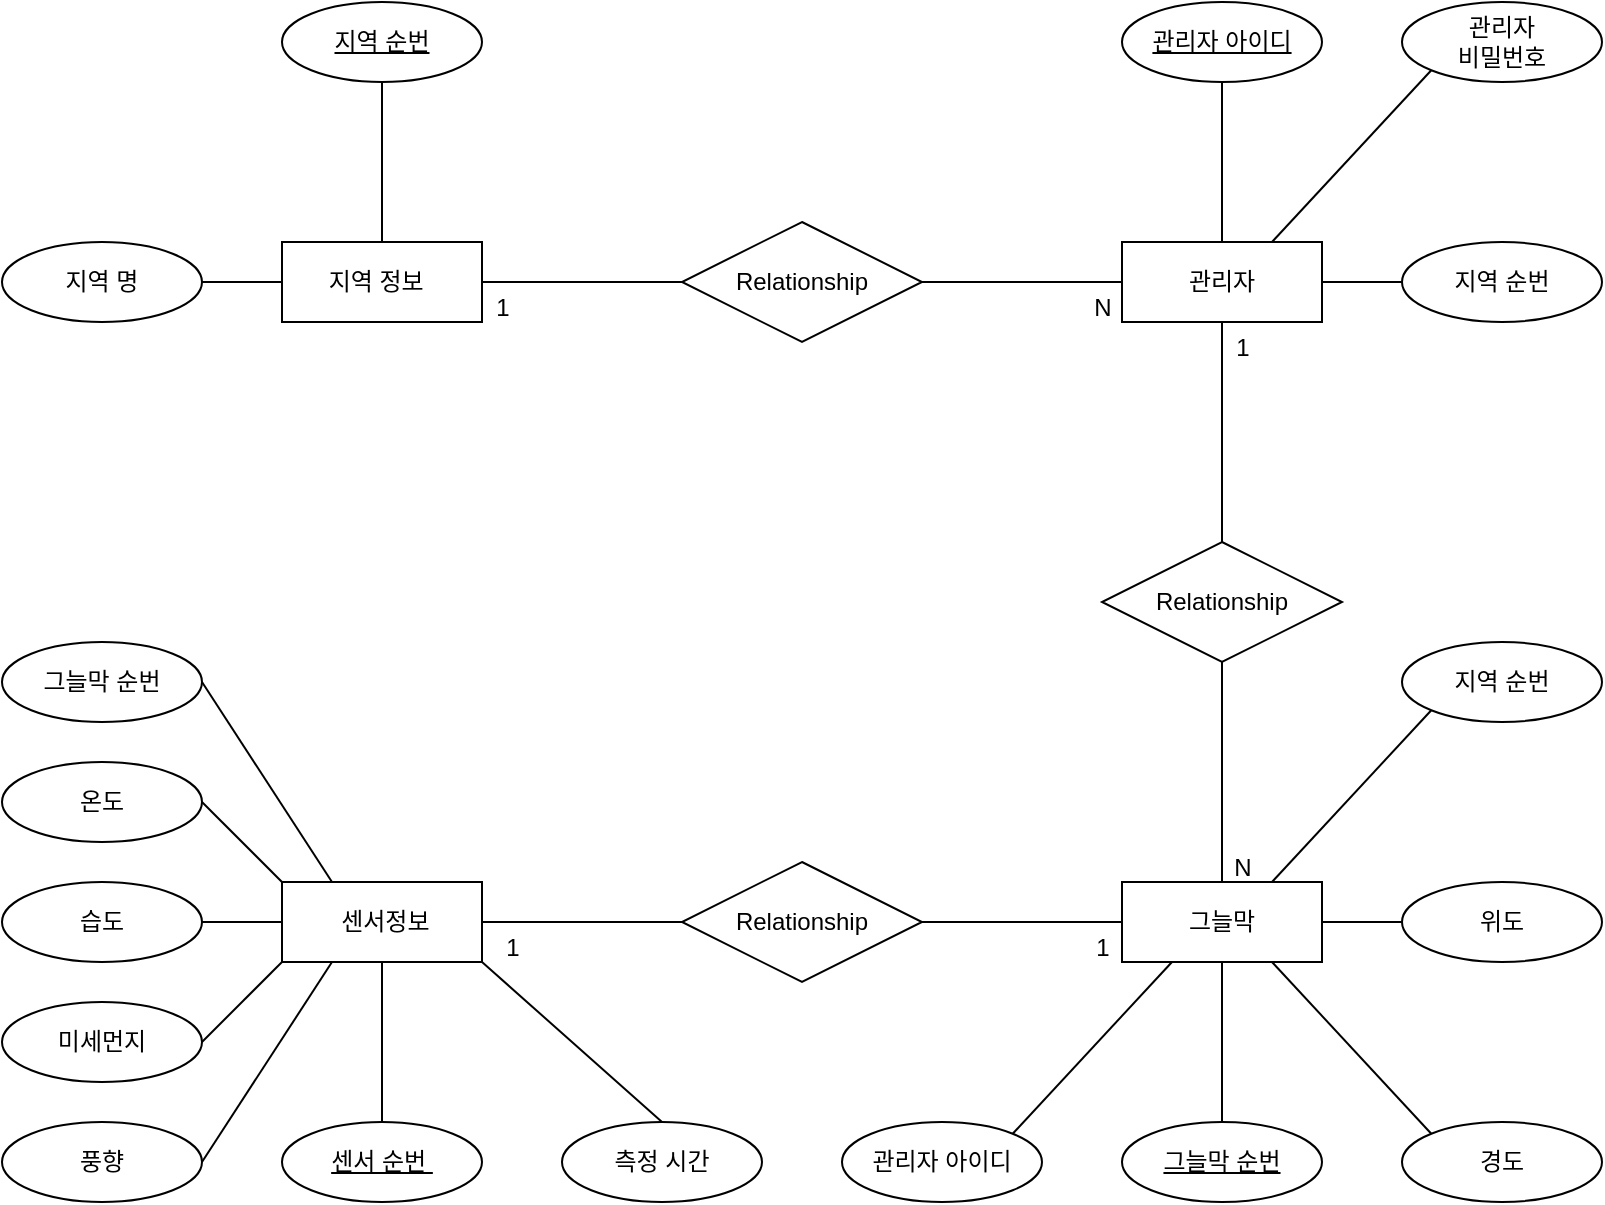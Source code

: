 <mxfile version="21.6.6" type="github">
  <diagram name="페이지-1" id="0g1ZxSX55JubUc17nmXU">
    <mxGraphModel dx="1762" dy="823" grid="1" gridSize="10" guides="1" tooltips="1" connect="1" arrows="1" fold="1" page="1" pageScale="1" pageWidth="827" pageHeight="1169" math="0" shadow="0">
      <root>
        <mxCell id="0" />
        <mxCell id="1" parent="0" />
        <mxCell id="2d1PnMcXQQenUMfI_m0J-1" value="그늘막" style="whiteSpace=wrap;html=1;align=center;" vertex="1" parent="1">
          <mxGeometry x="620" y="560" width="100" height="40" as="geometry" />
        </mxCell>
        <mxCell id="2d1PnMcXQQenUMfI_m0J-2" value="&amp;nbsp;센서정보" style="whiteSpace=wrap;html=1;align=center;" vertex="1" parent="1">
          <mxGeometry x="200" y="560" width="100" height="40" as="geometry" />
        </mxCell>
        <mxCell id="2d1PnMcXQQenUMfI_m0J-3" value="관리자" style="whiteSpace=wrap;html=1;align=center;" vertex="1" parent="1">
          <mxGeometry x="620" y="240" width="100" height="40" as="geometry" />
        </mxCell>
        <mxCell id="2d1PnMcXQQenUMfI_m0J-4" value="지역 정보&lt;span style=&quot;white-space: pre;&quot;&gt;&#x9;&lt;/span&gt;" style="whiteSpace=wrap;html=1;align=center;" vertex="1" parent="1">
          <mxGeometry x="200" y="240" width="100" height="40" as="geometry" />
        </mxCell>
        <mxCell id="2d1PnMcXQQenUMfI_m0J-5" value="센서 순번&amp;nbsp;" style="ellipse;whiteSpace=wrap;html=1;align=center;fontStyle=4;" vertex="1" parent="1">
          <mxGeometry x="200" y="680" width="100" height="40" as="geometry" />
        </mxCell>
        <mxCell id="2d1PnMcXQQenUMfI_m0J-6" value="지역 순번" style="ellipse;whiteSpace=wrap;html=1;align=center;fontStyle=4;" vertex="1" parent="1">
          <mxGeometry x="200" y="120" width="100" height="40" as="geometry" />
        </mxCell>
        <mxCell id="2d1PnMcXQQenUMfI_m0J-7" value="그늘막 순번" style="ellipse;whiteSpace=wrap;html=1;align=center;fontStyle=4;" vertex="1" parent="1">
          <mxGeometry x="620" y="680" width="100" height="40" as="geometry" />
        </mxCell>
        <mxCell id="2d1PnMcXQQenUMfI_m0J-8" value="관리자 아이디" style="ellipse;whiteSpace=wrap;html=1;align=center;fontStyle=4;" vertex="1" parent="1">
          <mxGeometry x="620" y="120" width="100" height="40" as="geometry" />
        </mxCell>
        <mxCell id="2d1PnMcXQQenUMfI_m0J-9" value="지역 명" style="ellipse;whiteSpace=wrap;html=1;align=center;" vertex="1" parent="1">
          <mxGeometry x="60" y="240" width="100" height="40" as="geometry" />
        </mxCell>
        <mxCell id="2d1PnMcXQQenUMfI_m0J-14" value="" style="endArrow=none;html=1;rounded=0;exitX=0.5;exitY=1;exitDx=0;exitDy=0;entryX=0.5;entryY=0;entryDx=0;entryDy=0;" edge="1" parent="1" source="2d1PnMcXQQenUMfI_m0J-6" target="2d1PnMcXQQenUMfI_m0J-4">
          <mxGeometry relative="1" as="geometry">
            <mxPoint x="330" y="200" as="sourcePoint" />
            <mxPoint x="490" y="200" as="targetPoint" />
          </mxGeometry>
        </mxCell>
        <mxCell id="2d1PnMcXQQenUMfI_m0J-15" value="" style="endArrow=none;html=1;rounded=0;exitX=1;exitY=0.5;exitDx=0;exitDy=0;entryX=0;entryY=0.5;entryDx=0;entryDy=0;" edge="1" parent="1" source="2d1PnMcXQQenUMfI_m0J-9" target="2d1PnMcXQQenUMfI_m0J-4">
          <mxGeometry relative="1" as="geometry">
            <mxPoint x="380" y="230" as="sourcePoint" />
            <mxPoint x="470" y="240" as="targetPoint" />
          </mxGeometry>
        </mxCell>
        <mxCell id="2d1PnMcXQQenUMfI_m0J-16" value="관리자 &lt;br&gt;비밀번호" style="ellipse;whiteSpace=wrap;html=1;align=center;" vertex="1" parent="1">
          <mxGeometry x="760" y="120" width="100" height="40" as="geometry" />
        </mxCell>
        <mxCell id="2d1PnMcXQQenUMfI_m0J-17" value="지역 순번" style="ellipse;whiteSpace=wrap;html=1;align=center;" vertex="1" parent="1">
          <mxGeometry x="760" y="240" width="100" height="40" as="geometry" />
        </mxCell>
        <mxCell id="2d1PnMcXQQenUMfI_m0J-18" value="" style="endArrow=none;html=1;rounded=0;entryX=0.5;entryY=1;entryDx=0;entryDy=0;exitX=0.5;exitY=0;exitDx=0;exitDy=0;" edge="1" parent="1" source="2d1PnMcXQQenUMfI_m0J-3" target="2d1PnMcXQQenUMfI_m0J-8">
          <mxGeometry relative="1" as="geometry">
            <mxPoint x="440" y="270" as="sourcePoint" />
            <mxPoint x="600" y="270" as="targetPoint" />
          </mxGeometry>
        </mxCell>
        <mxCell id="2d1PnMcXQQenUMfI_m0J-19" value="" style="endArrow=none;html=1;rounded=0;exitX=0.75;exitY=0;exitDx=0;exitDy=0;entryX=0;entryY=1;entryDx=0;entryDy=0;" edge="1" parent="1" source="2d1PnMcXQQenUMfI_m0J-3" target="2d1PnMcXQQenUMfI_m0J-16">
          <mxGeometry relative="1" as="geometry">
            <mxPoint x="440" y="270" as="sourcePoint" />
            <mxPoint x="790" y="170" as="targetPoint" />
          </mxGeometry>
        </mxCell>
        <mxCell id="2d1PnMcXQQenUMfI_m0J-20" value="" style="endArrow=none;html=1;rounded=0;exitX=1;exitY=0.5;exitDx=0;exitDy=0;entryX=0;entryY=0.5;entryDx=0;entryDy=0;" edge="1" parent="1" source="2d1PnMcXQQenUMfI_m0J-3" target="2d1PnMcXQQenUMfI_m0J-17">
          <mxGeometry relative="1" as="geometry">
            <mxPoint x="730" y="300" as="sourcePoint" />
            <mxPoint x="830" y="410" as="targetPoint" />
          </mxGeometry>
        </mxCell>
        <mxCell id="2d1PnMcXQQenUMfI_m0J-28" value="지역 순번" style="ellipse;whiteSpace=wrap;html=1;align=center;" vertex="1" parent="1">
          <mxGeometry x="760" y="440" width="100" height="40" as="geometry" />
        </mxCell>
        <mxCell id="2d1PnMcXQQenUMfI_m0J-29" value="관리자 아이디" style="ellipse;whiteSpace=wrap;html=1;align=center;" vertex="1" parent="1">
          <mxGeometry x="480" y="680" width="100" height="40" as="geometry" />
        </mxCell>
        <mxCell id="2d1PnMcXQQenUMfI_m0J-30" value="경도" style="ellipse;whiteSpace=wrap;html=1;align=center;" vertex="1" parent="1">
          <mxGeometry x="760" y="680" width="100" height="40" as="geometry" />
        </mxCell>
        <mxCell id="2d1PnMcXQQenUMfI_m0J-31" value="위도" style="ellipse;whiteSpace=wrap;html=1;align=center;" vertex="1" parent="1">
          <mxGeometry x="760" y="560" width="100" height="40" as="geometry" />
        </mxCell>
        <mxCell id="2d1PnMcXQQenUMfI_m0J-33" value="" style="endArrow=none;html=1;rounded=0;exitX=1;exitY=0;exitDx=0;exitDy=0;entryX=0.25;entryY=1;entryDx=0;entryDy=0;" edge="1" parent="1" source="2d1PnMcXQQenUMfI_m0J-29" target="2d1PnMcXQQenUMfI_m0J-1">
          <mxGeometry relative="1" as="geometry">
            <mxPoint x="830" y="510" as="sourcePoint" />
            <mxPoint x="990" y="510" as="targetPoint" />
          </mxGeometry>
        </mxCell>
        <mxCell id="2d1PnMcXQQenUMfI_m0J-34" value="" style="endArrow=none;html=1;rounded=0;exitX=0.5;exitY=0;exitDx=0;exitDy=0;entryX=0.5;entryY=1;entryDx=0;entryDy=0;" edge="1" parent="1" source="2d1PnMcXQQenUMfI_m0J-7" target="2d1PnMcXQQenUMfI_m0J-1">
          <mxGeometry relative="1" as="geometry">
            <mxPoint x="830" y="510" as="sourcePoint" />
            <mxPoint x="990" y="510" as="targetPoint" />
          </mxGeometry>
        </mxCell>
        <mxCell id="2d1PnMcXQQenUMfI_m0J-35" value="" style="endArrow=none;html=1;rounded=0;exitX=0.75;exitY=1;exitDx=0;exitDy=0;entryX=0;entryY=0;entryDx=0;entryDy=0;" edge="1" parent="1" source="2d1PnMcXQQenUMfI_m0J-1" target="2d1PnMcXQQenUMfI_m0J-30">
          <mxGeometry relative="1" as="geometry">
            <mxPoint x="830" y="510" as="sourcePoint" />
            <mxPoint x="990" y="510" as="targetPoint" />
          </mxGeometry>
        </mxCell>
        <mxCell id="2d1PnMcXQQenUMfI_m0J-36" value="" style="endArrow=none;html=1;rounded=0;exitX=1;exitY=0.5;exitDx=0;exitDy=0;entryX=0;entryY=0.5;entryDx=0;entryDy=0;" edge="1" parent="1" source="2d1PnMcXQQenUMfI_m0J-1" target="2d1PnMcXQQenUMfI_m0J-31">
          <mxGeometry relative="1" as="geometry">
            <mxPoint x="830" y="510" as="sourcePoint" />
            <mxPoint x="990" y="510" as="targetPoint" />
          </mxGeometry>
        </mxCell>
        <mxCell id="2d1PnMcXQQenUMfI_m0J-37" value="" style="endArrow=none;html=1;rounded=0;exitX=0.75;exitY=0;exitDx=0;exitDy=0;entryX=0;entryY=1;entryDx=0;entryDy=0;" edge="1" parent="1" source="2d1PnMcXQQenUMfI_m0J-1" target="2d1PnMcXQQenUMfI_m0J-28">
          <mxGeometry relative="1" as="geometry">
            <mxPoint x="830" y="510" as="sourcePoint" />
            <mxPoint x="990" y="510" as="targetPoint" />
          </mxGeometry>
        </mxCell>
        <mxCell id="2d1PnMcXQQenUMfI_m0J-39" value="온도" style="ellipse;whiteSpace=wrap;html=1;align=center;" vertex="1" parent="1">
          <mxGeometry x="60" y="500" width="100" height="40" as="geometry" />
        </mxCell>
        <mxCell id="2d1PnMcXQQenUMfI_m0J-40" value="미세먼지" style="ellipse;whiteSpace=wrap;html=1;align=center;" vertex="1" parent="1">
          <mxGeometry x="60" y="620" width="100" height="40" as="geometry" />
        </mxCell>
        <mxCell id="2d1PnMcXQQenUMfI_m0J-41" value="그늘막 순번" style="ellipse;whiteSpace=wrap;html=1;align=center;" vertex="1" parent="1">
          <mxGeometry x="60" y="440" width="100" height="40" as="geometry" />
        </mxCell>
        <mxCell id="2d1PnMcXQQenUMfI_m0J-42" value="습도" style="ellipse;whiteSpace=wrap;html=1;align=center;" vertex="1" parent="1">
          <mxGeometry x="60" y="560" width="100" height="40" as="geometry" />
        </mxCell>
        <mxCell id="2d1PnMcXQQenUMfI_m0J-43" value="풍향" style="ellipse;whiteSpace=wrap;html=1;align=center;" vertex="1" parent="1">
          <mxGeometry x="60" y="680" width="100" height="40" as="geometry" />
        </mxCell>
        <mxCell id="2d1PnMcXQQenUMfI_m0J-44" value="측정 시간" style="ellipse;whiteSpace=wrap;html=1;align=center;" vertex="1" parent="1">
          <mxGeometry x="340" y="680" width="100" height="40" as="geometry" />
        </mxCell>
        <mxCell id="2d1PnMcXQQenUMfI_m0J-45" value="" style="endArrow=none;html=1;rounded=0;exitX=0.5;exitY=0;exitDx=0;exitDy=0;entryX=0.5;entryY=1;entryDx=0;entryDy=0;" edge="1" parent="1" source="2d1PnMcXQQenUMfI_m0J-5" target="2d1PnMcXQQenUMfI_m0J-2">
          <mxGeometry relative="1" as="geometry">
            <mxPoint x="360" y="550" as="sourcePoint" />
            <mxPoint x="520" y="550" as="targetPoint" />
          </mxGeometry>
        </mxCell>
        <mxCell id="2d1PnMcXQQenUMfI_m0J-46" value="" style="endArrow=none;html=1;rounded=0;exitX=0.5;exitY=0;exitDx=0;exitDy=0;entryX=1;entryY=1;entryDx=0;entryDy=0;" edge="1" parent="1" source="2d1PnMcXQQenUMfI_m0J-44" target="2d1PnMcXQQenUMfI_m0J-2">
          <mxGeometry relative="1" as="geometry">
            <mxPoint x="360" y="550" as="sourcePoint" />
            <mxPoint x="520" y="550" as="targetPoint" />
          </mxGeometry>
        </mxCell>
        <mxCell id="2d1PnMcXQQenUMfI_m0J-47" value="" style="endArrow=none;html=1;rounded=0;exitX=1;exitY=0.5;exitDx=0;exitDy=0;entryX=0.25;entryY=1;entryDx=0;entryDy=0;" edge="1" parent="1" source="2d1PnMcXQQenUMfI_m0J-43" target="2d1PnMcXQQenUMfI_m0J-2">
          <mxGeometry relative="1" as="geometry">
            <mxPoint x="360" y="550" as="sourcePoint" />
            <mxPoint x="520" y="550" as="targetPoint" />
          </mxGeometry>
        </mxCell>
        <mxCell id="2d1PnMcXQQenUMfI_m0J-48" value="" style="endArrow=none;html=1;rounded=0;exitX=1;exitY=0.5;exitDx=0;exitDy=0;entryX=0;entryY=1;entryDx=0;entryDy=0;" edge="1" parent="1" source="2d1PnMcXQQenUMfI_m0J-40" target="2d1PnMcXQQenUMfI_m0J-2">
          <mxGeometry relative="1" as="geometry">
            <mxPoint x="360" y="550" as="sourcePoint" />
            <mxPoint x="520" y="550" as="targetPoint" />
          </mxGeometry>
        </mxCell>
        <mxCell id="2d1PnMcXQQenUMfI_m0J-49" value="" style="endArrow=none;html=1;rounded=0;exitX=1;exitY=0.5;exitDx=0;exitDy=0;entryX=0;entryY=0.5;entryDx=0;entryDy=0;" edge="1" parent="1" source="2d1PnMcXQQenUMfI_m0J-42" target="2d1PnMcXQQenUMfI_m0J-2">
          <mxGeometry relative="1" as="geometry">
            <mxPoint x="360" y="550" as="sourcePoint" />
            <mxPoint x="520" y="550" as="targetPoint" />
          </mxGeometry>
        </mxCell>
        <mxCell id="2d1PnMcXQQenUMfI_m0J-50" value="" style="endArrow=none;html=1;rounded=0;exitX=1;exitY=0.5;exitDx=0;exitDy=0;entryX=0;entryY=0;entryDx=0;entryDy=0;" edge="1" parent="1" source="2d1PnMcXQQenUMfI_m0J-39" target="2d1PnMcXQQenUMfI_m0J-2">
          <mxGeometry relative="1" as="geometry">
            <mxPoint x="360" y="550" as="sourcePoint" />
            <mxPoint x="520" y="550" as="targetPoint" />
          </mxGeometry>
        </mxCell>
        <mxCell id="2d1PnMcXQQenUMfI_m0J-51" value="" style="endArrow=none;html=1;rounded=0;exitX=1;exitY=0.5;exitDx=0;exitDy=0;entryX=0.25;entryY=0;entryDx=0;entryDy=0;" edge="1" parent="1" source="2d1PnMcXQQenUMfI_m0J-41" target="2d1PnMcXQQenUMfI_m0J-2">
          <mxGeometry relative="1" as="geometry">
            <mxPoint x="360" y="550" as="sourcePoint" />
            <mxPoint x="520" y="550" as="targetPoint" />
          </mxGeometry>
        </mxCell>
        <mxCell id="2d1PnMcXQQenUMfI_m0J-53" value="Relationship" style="shape=rhombus;perimeter=rhombusPerimeter;whiteSpace=wrap;html=1;align=center;" vertex="1" parent="1">
          <mxGeometry x="610" y="390" width="120" height="60" as="geometry" />
        </mxCell>
        <mxCell id="2d1PnMcXQQenUMfI_m0J-54" value="Relationship" style="shape=rhombus;perimeter=rhombusPerimeter;whiteSpace=wrap;html=1;align=center;" vertex="1" parent="1">
          <mxGeometry x="400" y="550" width="120" height="60" as="geometry" />
        </mxCell>
        <mxCell id="2d1PnMcXQQenUMfI_m0J-55" value="Relationship" style="shape=rhombus;perimeter=rhombusPerimeter;whiteSpace=wrap;html=1;align=center;" vertex="1" parent="1">
          <mxGeometry x="400" y="230" width="120" height="60" as="geometry" />
        </mxCell>
        <mxCell id="2d1PnMcXQQenUMfI_m0J-57" value="" style="endArrow=none;html=1;rounded=0;entryX=0.5;entryY=1;entryDx=0;entryDy=0;exitX=0.5;exitY=0;exitDx=0;exitDy=0;" edge="1" parent="1" source="2d1PnMcXQQenUMfI_m0J-53" target="2d1PnMcXQQenUMfI_m0J-3">
          <mxGeometry relative="1" as="geometry">
            <mxPoint x="200" y="400" as="sourcePoint" />
            <mxPoint x="360" y="400" as="targetPoint" />
          </mxGeometry>
        </mxCell>
        <mxCell id="2d1PnMcXQQenUMfI_m0J-58" value="" style="endArrow=none;html=1;rounded=0;entryX=0.5;entryY=0;entryDx=0;entryDy=0;exitX=0.5;exitY=1;exitDx=0;exitDy=0;" edge="1" parent="1" source="2d1PnMcXQQenUMfI_m0J-53" target="2d1PnMcXQQenUMfI_m0J-1">
          <mxGeometry relative="1" as="geometry">
            <mxPoint x="200" y="400" as="sourcePoint" />
            <mxPoint x="360" y="400" as="targetPoint" />
          </mxGeometry>
        </mxCell>
        <mxCell id="2d1PnMcXQQenUMfI_m0J-59" value="" style="endArrow=none;html=1;rounded=0;entryX=0;entryY=0.5;entryDx=0;entryDy=0;exitX=1;exitY=0.5;exitDx=0;exitDy=0;" edge="1" parent="1" source="2d1PnMcXQQenUMfI_m0J-54" target="2d1PnMcXQQenUMfI_m0J-1">
          <mxGeometry relative="1" as="geometry">
            <mxPoint x="200" y="400" as="sourcePoint" />
            <mxPoint x="360" y="400" as="targetPoint" />
          </mxGeometry>
        </mxCell>
        <mxCell id="2d1PnMcXQQenUMfI_m0J-60" value="" style="endArrow=none;html=1;rounded=0;entryX=0;entryY=0.5;entryDx=0;entryDy=0;exitX=1;exitY=0.5;exitDx=0;exitDy=0;" edge="1" parent="1" source="2d1PnMcXQQenUMfI_m0J-2" target="2d1PnMcXQQenUMfI_m0J-54">
          <mxGeometry relative="1" as="geometry">
            <mxPoint x="200" y="400" as="sourcePoint" />
            <mxPoint x="360" y="400" as="targetPoint" />
          </mxGeometry>
        </mxCell>
        <mxCell id="2d1PnMcXQQenUMfI_m0J-63" value="" style="endArrow=none;html=1;rounded=0;entryX=0;entryY=0.5;entryDx=0;entryDy=0;exitX=1;exitY=0.5;exitDx=0;exitDy=0;" edge="1" parent="1" source="2d1PnMcXQQenUMfI_m0J-4" target="2d1PnMcXQQenUMfI_m0J-55">
          <mxGeometry relative="1" as="geometry">
            <mxPoint x="200" y="400" as="sourcePoint" />
            <mxPoint x="360" y="400" as="targetPoint" />
          </mxGeometry>
        </mxCell>
        <mxCell id="2d1PnMcXQQenUMfI_m0J-64" value="" style="endArrow=none;html=1;rounded=0;entryX=0;entryY=0.5;entryDx=0;entryDy=0;" edge="1" parent="1" target="2d1PnMcXQQenUMfI_m0J-3">
          <mxGeometry relative="1" as="geometry">
            <mxPoint x="520" y="260" as="sourcePoint" />
            <mxPoint x="360" y="400" as="targetPoint" />
          </mxGeometry>
        </mxCell>
        <mxCell id="2d1PnMcXQQenUMfI_m0J-65" value="1" style="text;html=1;align=center;verticalAlign=middle;resizable=0;points=[];autosize=1;strokeColor=none;fillColor=none;" vertex="1" parent="1">
          <mxGeometry x="665" y="278" width="30" height="30" as="geometry" />
        </mxCell>
        <mxCell id="2d1PnMcXQQenUMfI_m0J-66" value="N" style="text;html=1;align=center;verticalAlign=middle;resizable=0;points=[];autosize=1;strokeColor=none;fillColor=none;" vertex="1" parent="1">
          <mxGeometry x="665" y="538" width="30" height="30" as="geometry" />
        </mxCell>
        <mxCell id="2d1PnMcXQQenUMfI_m0J-67" value="1" style="text;html=1;align=center;verticalAlign=middle;resizable=0;points=[];autosize=1;strokeColor=none;fillColor=none;" vertex="1" parent="1">
          <mxGeometry x="595" y="578" width="30" height="30" as="geometry" />
        </mxCell>
        <mxCell id="2d1PnMcXQQenUMfI_m0J-68" value="1" style="text;html=1;align=center;verticalAlign=middle;resizable=0;points=[];autosize=1;strokeColor=none;fillColor=none;" vertex="1" parent="1">
          <mxGeometry x="300" y="578" width="30" height="30" as="geometry" />
        </mxCell>
        <mxCell id="2d1PnMcXQQenUMfI_m0J-69" value="1" style="text;html=1;align=center;verticalAlign=middle;resizable=0;points=[];autosize=1;strokeColor=none;fillColor=none;" vertex="1" parent="1">
          <mxGeometry x="295" y="258" width="30" height="30" as="geometry" />
        </mxCell>
        <mxCell id="2d1PnMcXQQenUMfI_m0J-70" value="N" style="text;html=1;align=center;verticalAlign=middle;resizable=0;points=[];autosize=1;strokeColor=none;fillColor=none;" vertex="1" parent="1">
          <mxGeometry x="595" y="258" width="30" height="30" as="geometry" />
        </mxCell>
      </root>
    </mxGraphModel>
  </diagram>
</mxfile>
